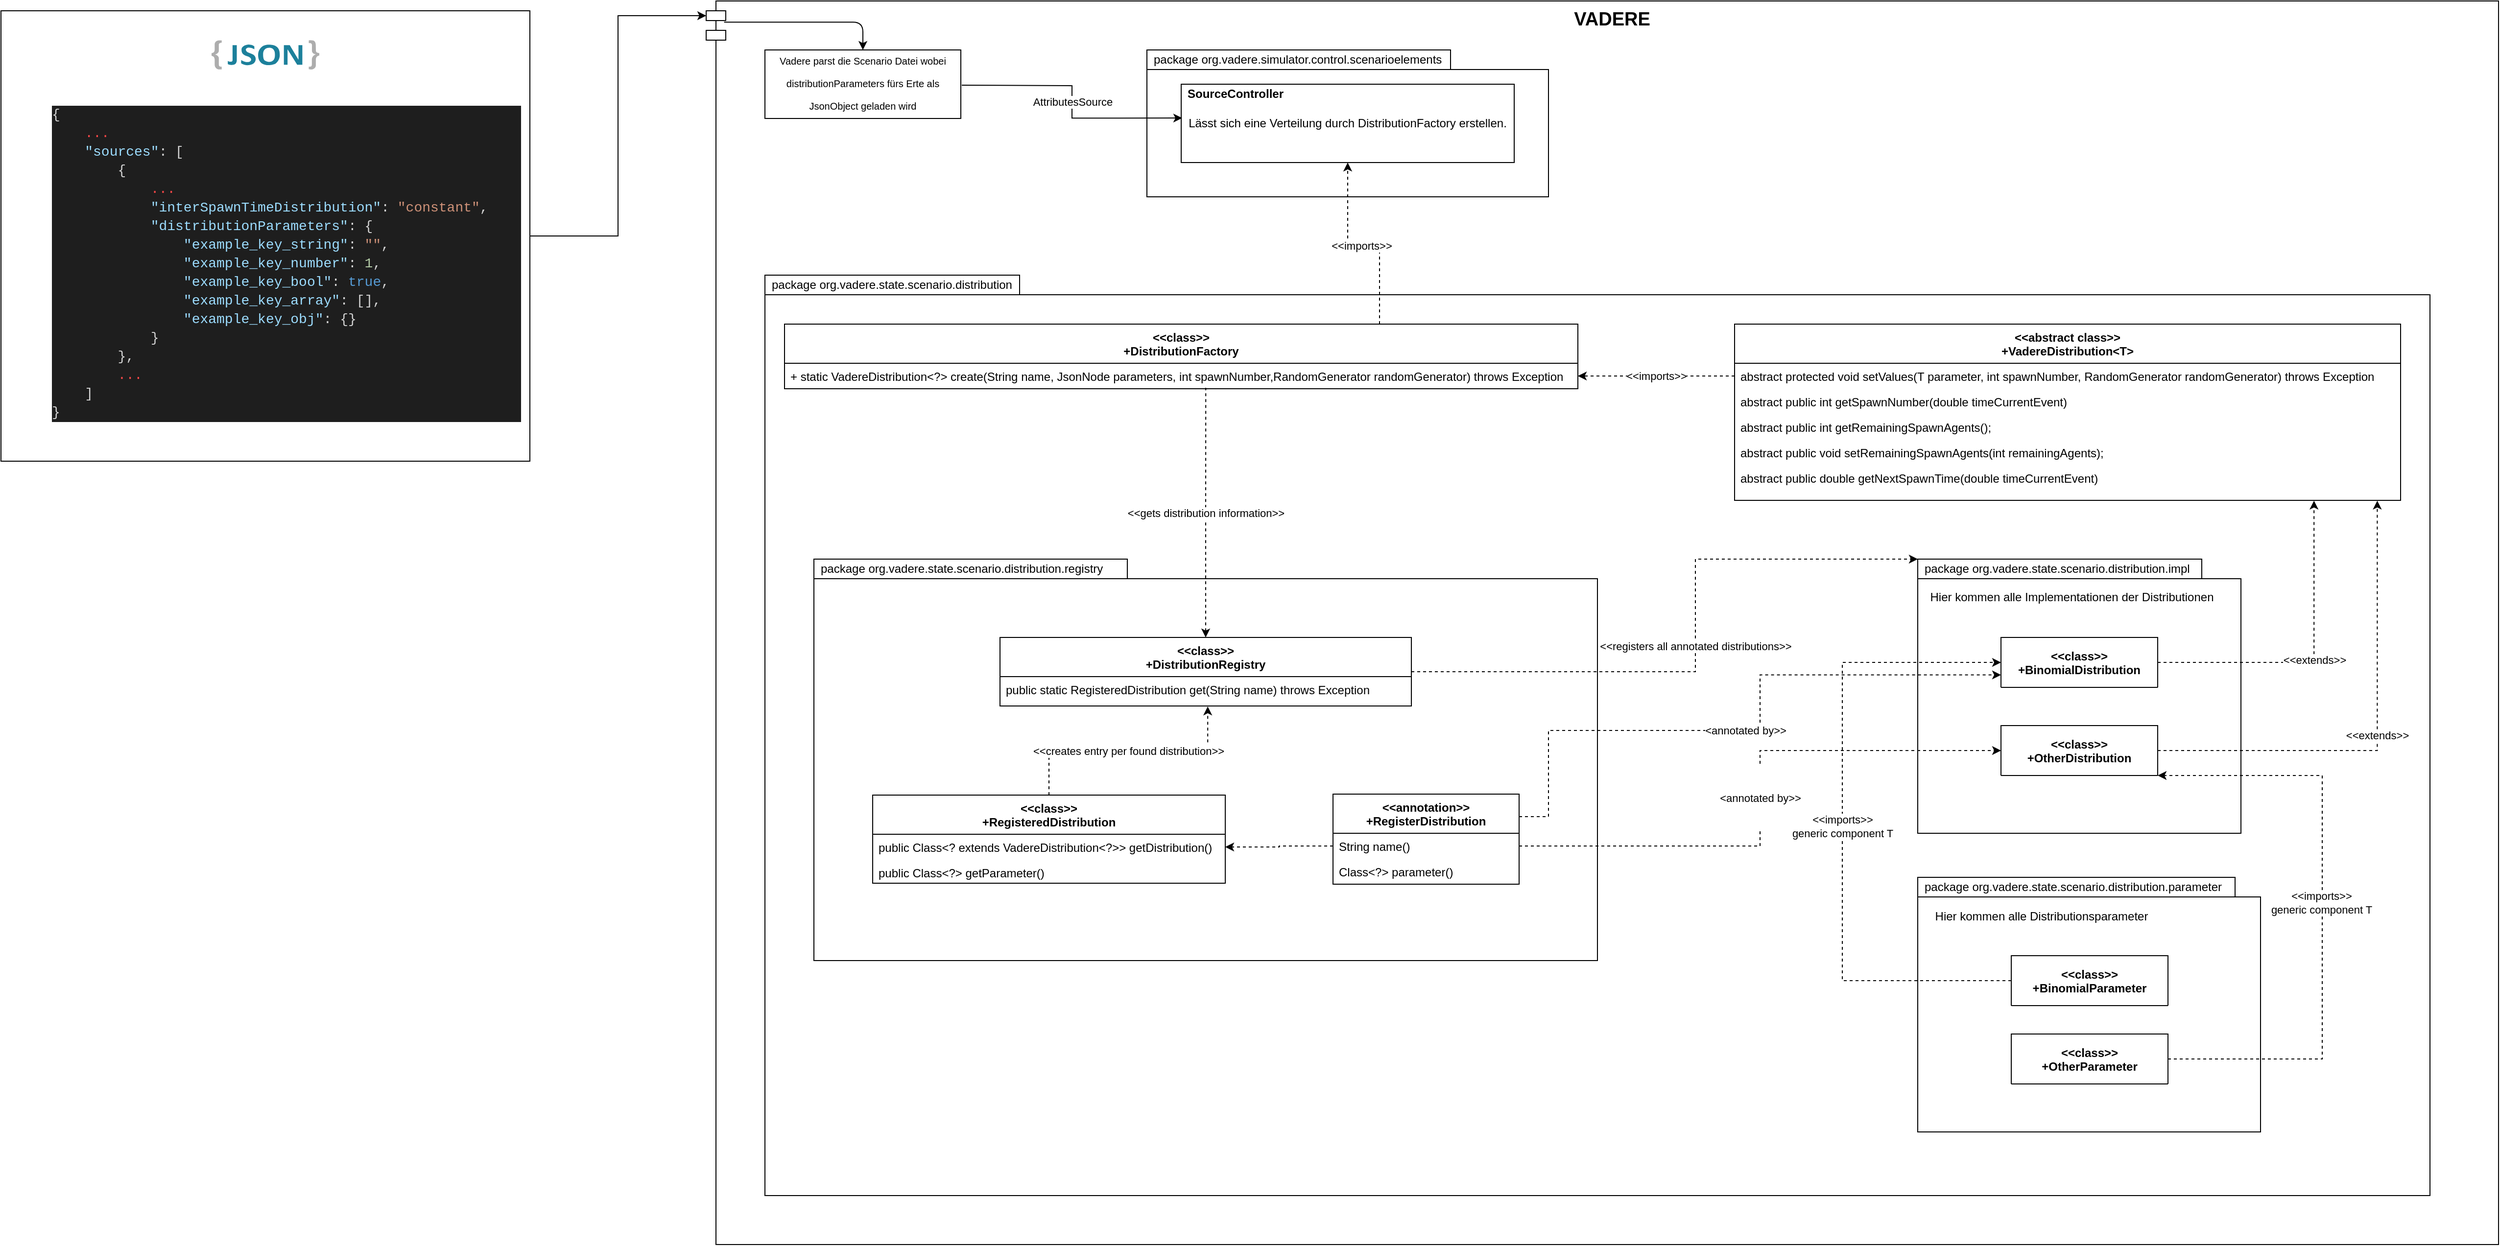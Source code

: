 <mxfile version="14.2.9" type="device"><diagram id="MNlwzvBjoiE3HZlmCZNF" name="Page-1"><mxGraphModel dx="3505" dy="1279" grid="1" gridSize="10" guides="1" tooltips="1" connect="1" arrows="1" fold="1" page="1" pageScale="1" pageWidth="827" pageHeight="1169" math="0" shadow="0"><root><mxCell id="0"/><mxCell id="1" parent="0"/><mxCell id="3C012u507usZIkR0XpaM-4" value="" style="rounded=0;whiteSpace=wrap;html=1;" parent="1" vertex="1"><mxGeometry x="30" y="20" width="540" height="460" as="geometry"/></mxCell><mxCell id="3C012u507usZIkR0XpaM-5" value="" style="dashed=0;outlineConnect=0;html=1;align=center;labelPosition=center;verticalLabelPosition=bottom;verticalAlign=top;shape=mxgraph.weblogos.json_2" parent="1" vertex="1"><mxGeometry x="245" y="50" width="110" height="30" as="geometry"/></mxCell><mxCell id="3C012u507usZIkR0XpaM-10" value="&lt;div style=&quot;color: rgb(212 , 212 , 212) ; background-color: rgb(30 , 30 , 30) ; font-family: &amp;#34;consolas&amp;#34; , &amp;#34;courier new&amp;#34; , monospace ; font-weight: normal ; font-size: 14px ; line-height: 19px&quot;&gt;&lt;div&gt;&lt;span style=&quot;color: #d4d4d4&quot;&gt;{&lt;/span&gt;&lt;/div&gt;&lt;div&gt;&lt;span style=&quot;color: #d4d4d4&quot;&gt;&amp;nbsp;&amp;nbsp;&amp;nbsp;&amp;nbsp;&lt;/span&gt;&lt;span style=&quot;color: #f44747&quot;&gt;...&lt;/span&gt;&lt;/div&gt;&lt;div&gt;&lt;span style=&quot;color: #d4d4d4&quot;&gt;&amp;nbsp;&amp;nbsp;&amp;nbsp;&amp;nbsp;&lt;/span&gt;&lt;span style=&quot;color: #9cdcfe&quot;&gt;&quot;sources&quot;&lt;/span&gt;&lt;span style=&quot;color: #d4d4d4&quot;&gt;:&amp;nbsp;[&lt;/span&gt;&lt;/div&gt;&lt;div&gt;&lt;span style=&quot;color: #d4d4d4&quot;&gt;&amp;nbsp;&amp;nbsp;&amp;nbsp;&amp;nbsp;&amp;nbsp;&amp;nbsp;&amp;nbsp;&amp;nbsp;{&lt;/span&gt;&lt;/div&gt;&lt;div&gt;&lt;span style=&quot;color: #d4d4d4&quot;&gt;&amp;nbsp;&amp;nbsp;&amp;nbsp;&amp;nbsp;&amp;nbsp;&amp;nbsp;&amp;nbsp;&amp;nbsp;&amp;nbsp;&amp;nbsp;&amp;nbsp;&amp;nbsp;&lt;/span&gt;&lt;span style=&quot;color: #f44747&quot;&gt;...&lt;/span&gt;&lt;/div&gt;&lt;div&gt;&lt;span style=&quot;color: #d4d4d4&quot;&gt;&amp;nbsp;&amp;nbsp;&amp;nbsp;&amp;nbsp;&amp;nbsp;&amp;nbsp;&amp;nbsp;&amp;nbsp;&amp;nbsp;&amp;nbsp;&amp;nbsp;&amp;nbsp;&lt;/span&gt;&lt;span style=&quot;color: #9cdcfe&quot;&gt;&quot;interSpawnTimeDistribution&quot;&lt;/span&gt;&lt;span style=&quot;color: #d4d4d4&quot;&gt;:&amp;nbsp;&lt;/span&gt;&lt;span style=&quot;color: #ce9178&quot;&gt;&quot;constant&quot;&lt;/span&gt;&lt;span style=&quot;color: #d4d4d4&quot;&gt;,&amp;nbsp;&amp;nbsp;&amp;nbsp;&amp;nbsp;&lt;/span&gt;&lt;/div&gt;&lt;div&gt;&lt;span style=&quot;color: #d4d4d4&quot;&gt;&amp;nbsp;&amp;nbsp;&amp;nbsp;&amp;nbsp;&amp;nbsp;&amp;nbsp;&amp;nbsp;&amp;nbsp;&amp;nbsp;&amp;nbsp;&amp;nbsp;&amp;nbsp;&lt;/span&gt;&lt;span style=&quot;color: #9cdcfe&quot;&gt;&quot;distributionParameters&quot;&lt;/span&gt;&lt;span style=&quot;color: #d4d4d4&quot;&gt;:&amp;nbsp;{&lt;/span&gt;&lt;/div&gt;&lt;div&gt;&lt;span style=&quot;color: #d4d4d4&quot;&gt;&amp;nbsp;&amp;nbsp;&amp;nbsp;&amp;nbsp;&amp;nbsp;&amp;nbsp;&amp;nbsp;&amp;nbsp;&amp;nbsp;&amp;nbsp;&amp;nbsp;&amp;nbsp;&amp;nbsp;&amp;nbsp;&amp;nbsp;&amp;nbsp;&lt;/span&gt;&lt;span style=&quot;color: #9cdcfe&quot;&gt;&quot;example_key_string&quot;&lt;/span&gt;&lt;span style=&quot;color: #d4d4d4&quot;&gt;:&amp;nbsp;&lt;/span&gt;&lt;span style=&quot;color: #ce9178&quot;&gt;&quot;&quot;&lt;/span&gt;&lt;span style=&quot;color: #d4d4d4&quot;&gt;,&lt;/span&gt;&lt;/div&gt;&lt;div&gt;&lt;span style=&quot;color: #d4d4d4&quot;&gt;&amp;nbsp;&amp;nbsp;&amp;nbsp;&amp;nbsp;&amp;nbsp;&amp;nbsp;&amp;nbsp;&amp;nbsp;&amp;nbsp;&amp;nbsp;&amp;nbsp;&amp;nbsp;&amp;nbsp;&amp;nbsp;&amp;nbsp;&amp;nbsp;&lt;/span&gt;&lt;span style=&quot;color: #9cdcfe&quot;&gt;&quot;&lt;/span&gt;&lt;span style=&quot;color: rgb(156 , 220 , 254)&quot;&gt;example_&lt;/span&gt;&lt;span style=&quot;color: rgb(156 , 220 , 254)&quot;&gt;key_number&quot;&lt;/span&gt;:&amp;nbsp;&lt;span style=&quot;color: rgb(181 , 206 , 168)&quot;&gt;1&lt;/span&gt;,&lt;/div&gt;&lt;div&gt;&lt;span style=&quot;color: #d4d4d4&quot;&gt;&amp;nbsp;&amp;nbsp;&amp;nbsp;&amp;nbsp;&amp;nbsp;&amp;nbsp;&amp;nbsp;&amp;nbsp;&amp;nbsp;&amp;nbsp;&amp;nbsp;&amp;nbsp;&amp;nbsp;&amp;nbsp;&amp;nbsp;&amp;nbsp;&lt;/span&gt;&lt;span style=&quot;color: #9cdcfe&quot;&gt;&quot;&lt;/span&gt;&lt;span style=&quot;color: rgb(156 , 220 , 254)&quot;&gt;example_&lt;/span&gt;&lt;span style=&quot;color: rgb(156 , 220 , 254)&quot;&gt;key_bool&quot;&lt;/span&gt;:&amp;nbsp;&lt;span style=&quot;color: rgb(86 , 156 , 214)&quot;&gt;true&lt;/span&gt;,&lt;/div&gt;&lt;div&gt;&lt;span style=&quot;color: #d4d4d4&quot;&gt;&amp;nbsp;&amp;nbsp;&amp;nbsp;&amp;nbsp;&amp;nbsp;&amp;nbsp;&amp;nbsp;&amp;nbsp;&amp;nbsp;&amp;nbsp;&amp;nbsp;&amp;nbsp;&amp;nbsp;&amp;nbsp;&amp;nbsp;&amp;nbsp;&lt;/span&gt;&lt;span style=&quot;color: #9cdcfe&quot;&gt;&quot;&lt;/span&gt;&lt;span style=&quot;color: rgb(156 , 220 , 254)&quot;&gt;example_&lt;/span&gt;&lt;span style=&quot;color: rgb(156 , 220 , 254)&quot;&gt;key_array&quot;&lt;/span&gt;:&amp;nbsp;[],&lt;/div&gt;&lt;div&gt;&lt;span style=&quot;color: #d4d4d4&quot;&gt;&amp;nbsp;&amp;nbsp;&amp;nbsp;&amp;nbsp;&amp;nbsp;&amp;nbsp;&amp;nbsp;&amp;nbsp;&amp;nbsp;&amp;nbsp;&amp;nbsp;&amp;nbsp;&amp;nbsp;&amp;nbsp;&amp;nbsp;&amp;nbsp;&lt;/span&gt;&lt;span style=&quot;color: #9cdcfe&quot;&gt;&quot;&lt;/span&gt;&lt;span style=&quot;color: rgb(156 , 220 , 254)&quot;&gt;example_&lt;/span&gt;&lt;span style=&quot;color: rgb(156 , 220 , 254)&quot;&gt;key_obj&quot;&lt;/span&gt;:&amp;nbsp;{}&lt;/div&gt;&lt;div&gt;&lt;span style=&quot;color: #d4d4d4&quot;&gt;&amp;nbsp;&amp;nbsp;&amp;nbsp;&amp;nbsp;&amp;nbsp;&amp;nbsp;&amp;nbsp;&amp;nbsp;&amp;nbsp;&amp;nbsp;&amp;nbsp;&amp;nbsp;}&lt;/span&gt;&lt;/div&gt;&lt;div&gt;&lt;span style=&quot;color: #d4d4d4&quot;&gt;&amp;nbsp;&amp;nbsp;&amp;nbsp;&amp;nbsp;&amp;nbsp;&amp;nbsp;&amp;nbsp;&amp;nbsp;},&lt;/span&gt;&lt;/div&gt;&lt;div&gt;&lt;span style=&quot;color: #d4d4d4&quot;&gt;&amp;nbsp;&amp;nbsp;&amp;nbsp;&amp;nbsp;&amp;nbsp;&amp;nbsp;&amp;nbsp;&amp;nbsp;&lt;/span&gt;&lt;span style=&quot;color: #f44747&quot;&gt;...&lt;/span&gt;&lt;/div&gt;&lt;div&gt;&lt;span style=&quot;color: #d4d4d4&quot;&gt;&amp;nbsp;&amp;nbsp;&amp;nbsp;&amp;nbsp;]&lt;/span&gt;&lt;/div&gt;&lt;div&gt;&lt;span style=&quot;color: #d4d4d4&quot;&gt;}&lt;/span&gt;&lt;/div&gt;&lt;/div&gt;" style="text;whiteSpace=wrap;html=1;" parent="1" vertex="1"><mxGeometry x="80" y="110" width="460" height="340" as="geometry"/></mxCell><mxCell id="3C012u507usZIkR0XpaM-12" style="edgeStyle=orthogonalEdgeStyle;rounded=0;orthogonalLoop=1;jettySize=auto;html=1;exitX=0;exitY=0;exitDx=0;exitDy=15;exitPerimeter=0;fontSize=19;startArrow=classic;startFill=1;endArrow=none;endFill=0;" parent="1" source="3C012u507usZIkR0XpaM-11" target="3C012u507usZIkR0XpaM-4" edge="1"><mxGeometry relative="1" as="geometry"/></mxCell><mxCell id="3C012u507usZIkR0XpaM-11" value="VADERE" style="shape=module;align=left;spacingLeft=20;align=center;verticalAlign=top;fontSize=19;fontStyle=1" parent="1" vertex="1"><mxGeometry x="750" y="10" width="1830" height="1270" as="geometry"/></mxCell><mxCell id="3C012u507usZIkR0XpaM-13" value="&lt;font size=&quot;1&quot; style=&quot;line-height: 60%&quot;&gt;Vadere parst die Scenario Datei wobei distributionParameters fürs Erte als JsonObject geladen wird&lt;/font&gt;" style="rounded=0;whiteSpace=wrap;html=1;fontSize=19;spacingTop=-6;spacing=2;" parent="1" vertex="1"><mxGeometry x="810" y="60" width="200" height="70" as="geometry"/></mxCell><mxCell id="3C012u507usZIkR0XpaM-15" value="" style="endArrow=classic;html=1;fontSize=19;entryX=0.5;entryY=0;entryDx=0;entryDy=0;exitX=0.01;exitY=0.017;exitDx=0;exitDy=0;exitPerimeter=0;edgeStyle=orthogonalEdgeStyle;" parent="1" source="3C012u507usZIkR0XpaM-11" target="3C012u507usZIkR0XpaM-13" edge="1"><mxGeometry width="50" height="50" relative="1" as="geometry"><mxPoint x="740" y="130.0" as="sourcePoint"/><mxPoint x="1070" y="262" as="targetPoint"/><Array as="points"><mxPoint x="910" y="32"/></Array></mxGeometry></mxCell><mxCell id="xg2M5rzn-hBTesCZrnm0-1" value="package org.vadere.state.scenario.distribution" style="shape=folder;xSize=90;align=left;spacingLeft=10;align=left;verticalAlign=top;spacingLeft=5;spacingTop=-4;tabWidth=260;tabHeight=20;tabPosition=left;html=1;strokeWidth=1;recursiveResize=0;" parent="1" vertex="1"><mxGeometry x="810" y="290" width="1700" height="940" as="geometry"/></mxCell><mxCell id="xg2M5rzn-hBTesCZrnm0-17" value="&lt;&lt;class&gt;&gt;&#10;+DistributionFactory" style="swimlane;fontStyle=1;childLayout=stackLayout;horizontal=1;startSize=40;fillColor=none;horizontalStack=0;resizeParent=1;resizeParentMax=0;resizeLast=0;collapsible=1;marginBottom=0;" parent="xg2M5rzn-hBTesCZrnm0-1" vertex="1"><mxGeometry x="20" y="50" width="810" height="66" as="geometry"/></mxCell><mxCell id="xg2M5rzn-hBTesCZrnm0-18" value="+ static VadereDistribution&lt;?&gt; create(String name, JsonNode parameters, int spawnNumber,RandomGenerator randomGenerator) throws Exception" style="text;strokeColor=none;fillColor=none;align=left;verticalAlign=top;spacingLeft=4;spacingRight=4;overflow=hidden;rotatable=0;points=[[0,0.5],[1,0.5]];portConstraint=eastwest;" parent="xg2M5rzn-hBTesCZrnm0-17" vertex="1"><mxGeometry y="40" width="810" height="26" as="geometry"/></mxCell><mxCell id="xg2M5rzn-hBTesCZrnm0-5" value="&lt;&lt;abstract class&gt;&gt;&#10;+VadereDistribution&lt;T&gt;" style="swimlane;fontStyle=1;childLayout=stackLayout;horizontal=1;startSize=40;fillColor=none;horizontalStack=0;resizeParent=1;resizeParentMax=0;resizeLast=0;collapsible=1;marginBottom=0;" parent="xg2M5rzn-hBTesCZrnm0-1" vertex="1"><mxGeometry x="990" y="50" width="680" height="180" as="geometry"/></mxCell><mxCell id="xg2M5rzn-hBTesCZrnm0-6" value="abstract protected void setValues(T parameter, int spawnNumber, RandomGenerator randomGenerator) throws Exception" style="text;strokeColor=none;fillColor=none;align=left;verticalAlign=top;spacingLeft=4;spacingRight=4;overflow=hidden;rotatable=0;points=[[0,0.5],[1,0.5]];portConstraint=eastwest;" parent="xg2M5rzn-hBTesCZrnm0-5" vertex="1"><mxGeometry y="40" width="680" height="26" as="geometry"/></mxCell><mxCell id="xg2M5rzn-hBTesCZrnm0-7" value="abstract public int getSpawnNumber(double timeCurrentEvent)" style="text;strokeColor=none;fillColor=none;align=left;verticalAlign=top;spacingLeft=4;spacingRight=4;overflow=hidden;rotatable=0;points=[[0,0.5],[1,0.5]];portConstraint=eastwest;" parent="xg2M5rzn-hBTesCZrnm0-5" vertex="1"><mxGeometry y="66" width="680" height="26" as="geometry"/></mxCell><mxCell id="MUZ3-fzdmoEHHcrfP8eS-114" value="abstract public int getRemainingSpawnAgents();" style="text;strokeColor=none;fillColor=none;align=left;verticalAlign=top;spacingLeft=4;spacingRight=4;overflow=hidden;rotatable=0;points=[[0,0.5],[1,0.5]];portConstraint=eastwest;" parent="xg2M5rzn-hBTesCZrnm0-5" vertex="1"><mxGeometry y="92" width="680" height="26" as="geometry"/></mxCell><mxCell id="MUZ3-fzdmoEHHcrfP8eS-115" value="abstract public void setRemainingSpawnAgents(int remainingAgents);" style="text;strokeColor=none;fillColor=none;align=left;verticalAlign=top;spacingLeft=4;spacingRight=4;overflow=hidden;rotatable=0;points=[[0,0.5],[1,0.5]];portConstraint=eastwest;" parent="xg2M5rzn-hBTesCZrnm0-5" vertex="1"><mxGeometry y="118" width="680" height="26" as="geometry"/></mxCell><mxCell id="xg2M5rzn-hBTesCZrnm0-8" value="abstract public double getNextSpawnTime(double timeCurrentEvent)&#10;" style="text;strokeColor=none;fillColor=none;align=left;verticalAlign=top;spacingLeft=4;spacingRight=4;overflow=hidden;rotatable=0;points=[[0,0.5],[1,0.5]];portConstraint=eastwest;" parent="xg2M5rzn-hBTesCZrnm0-5" vertex="1"><mxGeometry y="144" width="680" height="36" as="geometry"/></mxCell><mxCell id="MUZ3-fzdmoEHHcrfP8eS-116" value="&amp;lt;&amp;lt;imports&amp;gt;&amp;gt;" style="edgeStyle=orthogonalEdgeStyle;rounded=0;orthogonalLoop=1;jettySize=auto;html=1;exitX=0;exitY=0.5;exitDx=0;exitDy=0;entryX=1;entryY=0.5;entryDx=0;entryDy=0;dashed=1;" parent="xg2M5rzn-hBTesCZrnm0-1" source="xg2M5rzn-hBTesCZrnm0-6" target="xg2M5rzn-hBTesCZrnm0-18" edge="1"><mxGeometry relative="1" as="geometry"/></mxCell><mxCell id="MUZ3-fzdmoEHHcrfP8eS-28" value="package org.vadere.state.scenario.distribution.impl" style="shape=folder;xSize=90;align=left;spacingLeft=10;align=left;verticalAlign=top;spacingLeft=5;spacingTop=-4;tabWidth=290;tabHeight=20;tabPosition=left;html=1;strokeWidth=1;recursiveResize=0;" parent="xg2M5rzn-hBTesCZrnm0-1" vertex="1"><mxGeometry x="1177" y="290" width="330" height="280" as="geometry"/></mxCell><mxCell id="MUZ3-fzdmoEHHcrfP8eS-30" value="&amp;lt;&amp;lt;imports&amp;gt;&amp;gt;" style="edgeStyle=orthogonalEdgeStyle;rounded=0;orthogonalLoop=1;jettySize=auto;html=1;exitX=0;exitY=0.25;exitDx=0;exitDy=0;entryX=1.002;entryY=0.409;entryDx=0;entryDy=0;entryPerimeter=0;dashed=1;" parent="MUZ3-fzdmoEHHcrfP8eS-28" edge="1"><mxGeometry relative="1" as="geometry"><Array as="points"><mxPoint x="495" y="80"/><mxPoint x="495" y="77"/></Array><mxPoint x="550" y="80" as="sourcePoint"/></mxGeometry></mxCell><mxCell id="MUZ3-fzdmoEHHcrfP8eS-50" value="&amp;lt;&amp;lt;implements&amp;gt;&amp;gt;" style="edgeStyle=orthogonalEdgeStyle;rounded=0;orthogonalLoop=1;jettySize=auto;html=1;exitX=1;exitY=0.5;exitDx=0;exitDy=0;dashed=1;endArrow=none;endFill=0;startArrow=classic;startFill=1;" parent="MUZ3-fzdmoEHHcrfP8eS-28" edge="1"><mxGeometry relative="1" as="geometry"><mxPoint x="770" y="129" as="sourcePoint"/></mxGeometry></mxCell><mxCell id="MUZ3-fzdmoEHHcrfP8eS-51" value="&amp;lt;&amp;lt;imports&amp;gt;&amp;gt;" style="edgeStyle=orthogonalEdgeStyle;rounded=0;orthogonalLoop=1;jettySize=auto;html=1;exitX=0.5;exitY=0;exitDx=0;exitDy=0;entryX=0.438;entryY=1.038;entryDx=0;entryDy=0;entryPerimeter=0;dashed=1;startArrow=none;startFill=0;endArrow=classic;endFill=1;" parent="MUZ3-fzdmoEHHcrfP8eS-28" edge="1"><mxGeometry relative="1" as="geometry"><Array as="points"><mxPoint x="195" y="117"/></Array><mxPoint x="203.96" y="116.988" as="targetPoint"/></mxGeometry></mxCell><mxCell id="MUZ3-fzdmoEHHcrfP8eS-91" value="&lt;&lt;class&gt;&gt;&#10;+BinomialDistribution" style="swimlane;fontStyle=1;childLayout=stackLayout;horizontal=1;startSize=52;fillColor=none;horizontalStack=0;resizeParent=1;resizeParentMax=0;resizeLast=0;collapsible=1;marginBottom=0;" parent="MUZ3-fzdmoEHHcrfP8eS-28" vertex="1"><mxGeometry x="85" y="80" width="160" height="51" as="geometry"><mxRectangle x="260" y="390" width="150" height="52" as="alternateBounds"/></mxGeometry></mxCell><mxCell id="MUZ3-fzdmoEHHcrfP8eS-92" value="Hier kommen alle Implementationen der Distributionen" style="text;html=1;align=center;verticalAlign=middle;resizable=0;points=[];autosize=1;" parent="MUZ3-fzdmoEHHcrfP8eS-28" vertex="1"><mxGeometry x="7" y="29" width="300" height="20" as="geometry"/></mxCell><mxCell id="MUZ3-fzdmoEHHcrfP8eS-93" value="&lt;&lt;class&gt;&gt;&#10;+OtherDistribution" style="swimlane;fontStyle=1;childLayout=stackLayout;horizontal=1;startSize=52;fillColor=none;horizontalStack=0;resizeParent=1;resizeParentMax=0;resizeLast=0;collapsible=1;marginBottom=0;" parent="MUZ3-fzdmoEHHcrfP8eS-28" vertex="1"><mxGeometry x="85" y="170" width="160" height="51" as="geometry"><mxRectangle x="260" y="390" width="150" height="52" as="alternateBounds"/></mxGeometry></mxCell><mxCell id="MUZ3-fzdmoEHHcrfP8eS-117" value="&amp;lt;&amp;lt;extends&amp;gt;&amp;gt;" style="edgeStyle=orthogonalEdgeStyle;rounded=0;orthogonalLoop=1;jettySize=auto;html=1;exitX=1;exitY=0.5;exitDx=0;exitDy=0;entryX=0.87;entryY=1.009;entryDx=0;entryDy=0;entryPerimeter=0;dashed=1;" parent="xg2M5rzn-hBTesCZrnm0-1" source="MUZ3-fzdmoEHHcrfP8eS-91" target="xg2M5rzn-hBTesCZrnm0-8" edge="1"><mxGeometry relative="1" as="geometry"><Array as="points"><mxPoint x="1582" y="396"/></Array></mxGeometry></mxCell><mxCell id="MUZ3-fzdmoEHHcrfP8eS-118" value="&amp;lt;&amp;lt;extends&amp;gt;&amp;gt;" style="edgeStyle=orthogonalEdgeStyle;rounded=0;orthogonalLoop=1;jettySize=auto;html=1;exitX=1;exitY=0.5;exitDx=0;exitDy=0;entryX=0.965;entryY=1.009;entryDx=0;entryDy=0;entryPerimeter=0;dashed=1;" parent="xg2M5rzn-hBTesCZrnm0-1" source="MUZ3-fzdmoEHHcrfP8eS-93" target="xg2M5rzn-hBTesCZrnm0-8" edge="1"><mxGeometry relative="1" as="geometry"><Array as="points"><mxPoint x="1646" y="486"/></Array></mxGeometry></mxCell><mxCell id="MUZ3-fzdmoEHHcrfP8eS-60" value="package org.vadere.state.scenario.distribution.parameter&lt;br&gt;" style="shape=folder;xSize=90;align=left;spacingLeft=10;align=left;verticalAlign=top;spacingLeft=5;spacingTop=-4;tabWidth=331;tabHeight=20;tabPosition=left;html=1;strokeWidth=1;recursiveResize=0;" parent="xg2M5rzn-hBTesCZrnm0-1" vertex="1"><mxGeometry x="1177" y="615" width="350" height="260" as="geometry"/></mxCell><mxCell id="MUZ3-fzdmoEHHcrfP8eS-61" value="&amp;lt;&amp;lt;imports&amp;gt;&amp;gt;" style="edgeStyle=orthogonalEdgeStyle;rounded=0;orthogonalLoop=1;jettySize=auto;html=1;exitX=0;exitY=0.25;exitDx=0;exitDy=0;entryX=1.002;entryY=0.409;entryDx=0;entryDy=0;entryPerimeter=0;dashed=1;" parent="MUZ3-fzdmoEHHcrfP8eS-60" edge="1"><mxGeometry relative="1" as="geometry"><Array as="points"><mxPoint x="495" y="80"/><mxPoint x="495" y="77"/></Array><mxPoint x="550" y="80" as="sourcePoint"/></mxGeometry></mxCell><mxCell id="MUZ3-fzdmoEHHcrfP8eS-62" value="&amp;lt;&amp;lt;implements&amp;gt;&amp;gt;" style="edgeStyle=orthogonalEdgeStyle;rounded=0;orthogonalLoop=1;jettySize=auto;html=1;exitX=1;exitY=0.5;exitDx=0;exitDy=0;dashed=1;endArrow=none;endFill=0;startArrow=classic;startFill=1;" parent="MUZ3-fzdmoEHHcrfP8eS-60" edge="1"><mxGeometry relative="1" as="geometry"><mxPoint x="770" y="129" as="sourcePoint"/></mxGeometry></mxCell><mxCell id="MUZ3-fzdmoEHHcrfP8eS-63" value="&amp;lt;&amp;lt;imports&amp;gt;&amp;gt;" style="edgeStyle=orthogonalEdgeStyle;rounded=0;orthogonalLoop=1;jettySize=auto;html=1;exitX=0.5;exitY=0;exitDx=0;exitDy=0;entryX=0.438;entryY=1.038;entryDx=0;entryDy=0;entryPerimeter=0;dashed=1;startArrow=none;startFill=0;endArrow=classic;endFill=1;" parent="MUZ3-fzdmoEHHcrfP8eS-60" edge="1"><mxGeometry relative="1" as="geometry"><Array as="points"><mxPoint x="195" y="117"/></Array><mxPoint x="203.96" y="116.988" as="targetPoint"/></mxGeometry></mxCell><mxCell id="MUZ3-fzdmoEHHcrfP8eS-94" value="Hier kommen alle Distributionsparameter" style="text;html=1;align=center;verticalAlign=middle;resizable=0;points=[];autosize=1;" parent="MUZ3-fzdmoEHHcrfP8eS-60" vertex="1"><mxGeometry x="11" y="30" width="230" height="20" as="geometry"/></mxCell><mxCell id="MUZ3-fzdmoEHHcrfP8eS-103" value="&lt;&lt;class&gt;&gt;&#10;+BinomialParameter" style="swimlane;fontStyle=1;childLayout=stackLayout;horizontal=1;startSize=52;fillColor=none;horizontalStack=0;resizeParent=1;resizeParentMax=0;resizeLast=0;collapsible=1;marginBottom=0;" parent="MUZ3-fzdmoEHHcrfP8eS-60" vertex="1"><mxGeometry x="95.5" y="80" width="160" height="51" as="geometry"><mxRectangle x="260" y="390" width="150" height="52" as="alternateBounds"/></mxGeometry></mxCell><mxCell id="MUZ3-fzdmoEHHcrfP8eS-112" value="&lt;&lt;class&gt;&gt;&#10;+OtherParameter" style="swimlane;fontStyle=1;childLayout=stackLayout;horizontal=1;startSize=52;fillColor=none;horizontalStack=0;resizeParent=1;resizeParentMax=0;resizeLast=0;collapsible=1;marginBottom=0;" parent="MUZ3-fzdmoEHHcrfP8eS-60" vertex="1"><mxGeometry x="95.5" y="160" width="160" height="51" as="geometry"><mxRectangle x="260" y="390" width="150" height="52" as="alternateBounds"/></mxGeometry></mxCell><mxCell id="MUZ3-fzdmoEHHcrfP8eS-119" value="&amp;lt;&amp;lt;imports&amp;gt;&amp;gt;&lt;br&gt;generic component T" style="edgeStyle=orthogonalEdgeStyle;rounded=0;orthogonalLoop=1;jettySize=auto;html=1;exitX=0;exitY=0.5;exitDx=0;exitDy=0;entryX=0;entryY=0.5;entryDx=0;entryDy=0;dashed=1;" parent="xg2M5rzn-hBTesCZrnm0-1" source="MUZ3-fzdmoEHHcrfP8eS-103" target="MUZ3-fzdmoEHHcrfP8eS-91" edge="1"><mxGeometry relative="1" as="geometry"><Array as="points"><mxPoint x="1100" y="721"/><mxPoint x="1100" y="395"/></Array></mxGeometry></mxCell><mxCell id="MUZ3-fzdmoEHHcrfP8eS-120" style="edgeStyle=orthogonalEdgeStyle;rounded=0;orthogonalLoop=1;jettySize=auto;html=1;exitX=1;exitY=0.5;exitDx=0;exitDy=0;entryX=1;entryY=1;entryDx=0;entryDy=0;dashed=1;" parent="xg2M5rzn-hBTesCZrnm0-1" source="MUZ3-fzdmoEHHcrfP8eS-112" target="MUZ3-fzdmoEHHcrfP8eS-93" edge="1"><mxGeometry relative="1" as="geometry"><Array as="points"><mxPoint x="1590" y="801"/><mxPoint x="1590" y="511"/></Array></mxGeometry></mxCell><mxCell id="MUZ3-fzdmoEHHcrfP8eS-121" value="&amp;lt;&amp;lt;imports&amp;gt;&amp;gt;&lt;br&gt;generic component T" style="edgeLabel;html=1;align=center;verticalAlign=middle;resizable=0;points=[];" parent="MUZ3-fzdmoEHHcrfP8eS-120" vertex="1" connectable="0"><mxGeometry x="0.033" y="1" relative="1" as="geometry"><mxPoint as="offset"/></mxGeometry></mxCell><mxCell id="MUZ3-fzdmoEHHcrfP8eS-55" value="package org.vadere.state.scenario.distribution.registry&lt;br&gt;" style="shape=folder;xSize=90;align=left;spacingLeft=10;align=left;verticalAlign=top;spacingLeft=5;spacingTop=-4;tabWidth=320;tabHeight=20;tabPosition=left;html=1;strokeWidth=1;recursiveResize=0;" parent="xg2M5rzn-hBTesCZrnm0-1" vertex="1"><mxGeometry x="50" y="290" width="800" height="410" as="geometry"/></mxCell><mxCell id="MUZ3-fzdmoEHHcrfP8eS-57" value="&amp;lt;&amp;lt;imports&amp;gt;&amp;gt;" style="edgeStyle=orthogonalEdgeStyle;rounded=0;orthogonalLoop=1;jettySize=auto;html=1;exitX=0;exitY=0.25;exitDx=0;exitDy=0;entryX=1.002;entryY=0.409;entryDx=0;entryDy=0;entryPerimeter=0;dashed=1;" parent="MUZ3-fzdmoEHHcrfP8eS-55" edge="1"><mxGeometry relative="1" as="geometry"><Array as="points"><mxPoint x="495" y="80"/><mxPoint x="495" y="77"/></Array><mxPoint x="550" y="80" as="sourcePoint"/></mxGeometry></mxCell><mxCell id="MUZ3-fzdmoEHHcrfP8eS-58" value="&amp;lt;&amp;lt;implements&amp;gt;&amp;gt;" style="edgeStyle=orthogonalEdgeStyle;rounded=0;orthogonalLoop=1;jettySize=auto;html=1;exitX=1;exitY=0.5;exitDx=0;exitDy=0;dashed=1;endArrow=none;endFill=0;startArrow=classic;startFill=1;" parent="MUZ3-fzdmoEHHcrfP8eS-55" edge="1"><mxGeometry relative="1" as="geometry"><mxPoint x="770" y="129" as="sourcePoint"/></mxGeometry></mxCell><mxCell id="MUZ3-fzdmoEHHcrfP8eS-59" value="&amp;lt;&amp;lt;imports&amp;gt;&amp;gt;" style="edgeStyle=orthogonalEdgeStyle;rounded=0;orthogonalLoop=1;jettySize=auto;html=1;exitX=0.5;exitY=0;exitDx=0;exitDy=0;entryX=0.438;entryY=1.038;entryDx=0;entryDy=0;entryPerimeter=0;dashed=1;startArrow=none;startFill=0;endArrow=classic;endFill=1;" parent="MUZ3-fzdmoEHHcrfP8eS-55" edge="1"><mxGeometry relative="1" as="geometry"><Array as="points"><mxPoint x="195" y="117"/></Array><mxPoint x="203.96" y="116.988" as="targetPoint"/></mxGeometry></mxCell><mxCell id="MUZ3-fzdmoEHHcrfP8eS-125" value="&lt;&lt;class&gt;&gt;&#10;+DistributionRegistry" style="swimlane;fontStyle=1;childLayout=stackLayout;horizontal=1;startSize=40;fillColor=none;horizontalStack=0;resizeParent=1;resizeParentMax=0;resizeLast=0;collapsible=1;marginBottom=0;" parent="MUZ3-fzdmoEHHcrfP8eS-55" vertex="1"><mxGeometry x="190" y="80" width="420" height="70" as="geometry"/></mxCell><mxCell id="MUZ3-fzdmoEHHcrfP8eS-126" value="public static RegisteredDistribution get(String name) throws Exception" style="text;strokeColor=none;fillColor=none;align=left;verticalAlign=top;spacingLeft=4;spacingRight=4;overflow=hidden;rotatable=0;points=[[0,0.5],[1,0.5]];portConstraint=eastwest;" parent="MUZ3-fzdmoEHHcrfP8eS-125" vertex="1"><mxGeometry y="40" width="420" height="30" as="geometry"/></mxCell><mxCell id="_bXgmmO_ElbIb_G4nfg2-5" value="&lt;&lt;annotation&gt;&gt;&#10;+RegisterDistribution" style="swimlane;fontStyle=1;childLayout=stackLayout;horizontal=1;startSize=40;fillColor=none;horizontalStack=0;resizeParent=1;resizeParentMax=0;resizeLast=0;collapsible=1;marginBottom=0;" vertex="1" parent="MUZ3-fzdmoEHHcrfP8eS-55"><mxGeometry x="530" y="240" width="190" height="92" as="geometry"/></mxCell><mxCell id="_bXgmmO_ElbIb_G4nfg2-6" value="String name()" style="text;strokeColor=none;fillColor=none;align=left;verticalAlign=top;spacingLeft=4;spacingRight=4;overflow=hidden;rotatable=0;points=[[0,0.5],[1,0.5]];portConstraint=eastwest;" vertex="1" parent="_bXgmmO_ElbIb_G4nfg2-5"><mxGeometry y="40" width="190" height="26" as="geometry"/></mxCell><mxCell id="_bXgmmO_ElbIb_G4nfg2-7" value="Class&lt;?&gt; parameter()" style="text;strokeColor=none;fillColor=none;align=left;verticalAlign=top;spacingLeft=4;spacingRight=4;overflow=hidden;rotatable=0;points=[[0,0.5],[1,0.5]];portConstraint=eastwest;" vertex="1" parent="_bXgmmO_ElbIb_G4nfg2-5"><mxGeometry y="66" width="190" height="26" as="geometry"/></mxCell><mxCell id="_bXgmmO_ElbIb_G4nfg2-15" value="&amp;lt;&amp;lt;creates entry per found distribution&amp;gt;&amp;gt;" style="edgeStyle=orthogonalEdgeStyle;rounded=0;orthogonalLoop=1;jettySize=auto;html=1;exitX=0.5;exitY=0;exitDx=0;exitDy=0;entryX=0.505;entryY=1.015;entryDx=0;entryDy=0;entryPerimeter=0;dashed=1;" edge="1" parent="MUZ3-fzdmoEHHcrfP8eS-55" source="_bXgmmO_ElbIb_G4nfg2-11" target="MUZ3-fzdmoEHHcrfP8eS-126"><mxGeometry relative="1" as="geometry"/></mxCell><mxCell id="_bXgmmO_ElbIb_G4nfg2-11" value="&lt;&lt;class&gt;&gt;&#10;+RegisteredDistribution" style="swimlane;fontStyle=1;childLayout=stackLayout;horizontal=1;startSize=40;fillColor=none;horizontalStack=0;resizeParent=1;resizeParentMax=0;resizeLast=0;collapsible=1;marginBottom=0;" vertex="1" parent="MUZ3-fzdmoEHHcrfP8eS-55"><mxGeometry x="60" y="241" width="360" height="90" as="geometry"/></mxCell><mxCell id="_bXgmmO_ElbIb_G4nfg2-12" value="public Class&lt;? extends VadereDistribution&lt;?&gt;&gt; getDistribution()" style="text;strokeColor=none;fillColor=none;align=left;verticalAlign=top;spacingLeft=4;spacingRight=4;overflow=hidden;rotatable=0;points=[[0,0.5],[1,0.5]];portConstraint=eastwest;" vertex="1" parent="_bXgmmO_ElbIb_G4nfg2-11"><mxGeometry y="40" width="360" height="26" as="geometry"/></mxCell><mxCell id="_bXgmmO_ElbIb_G4nfg2-13" value="public Class&lt;?&gt; getParameter()" style="text;strokeColor=none;fillColor=none;align=left;verticalAlign=top;spacingLeft=4;spacingRight=4;overflow=hidden;rotatable=0;points=[[0,0.5],[1,0.5]];portConstraint=eastwest;" vertex="1" parent="_bXgmmO_ElbIb_G4nfg2-11"><mxGeometry y="66" width="360" height="24" as="geometry"/></mxCell><mxCell id="_bXgmmO_ElbIb_G4nfg2-24" style="edgeStyle=orthogonalEdgeStyle;rounded=0;orthogonalLoop=1;jettySize=auto;html=1;exitX=0;exitY=0.5;exitDx=0;exitDy=0;entryX=1;entryY=0.5;entryDx=0;entryDy=0;dashed=1;startArrow=none;startFill=0;endArrow=classic;endFill=1;" edge="1" parent="MUZ3-fzdmoEHHcrfP8eS-55" source="_bXgmmO_ElbIb_G4nfg2-6" target="_bXgmmO_ElbIb_G4nfg2-12"><mxGeometry relative="1" as="geometry"><Array as="points"><mxPoint x="475" y="293"/><mxPoint x="475" y="294"/></Array></mxGeometry></mxCell><mxCell id="_bXgmmO_ElbIb_G4nfg2-16" value="&#10;&#10;&lt;span style=&quot;color: rgb(0, 0, 0); font-family: helvetica; font-size: 11px; font-style: normal; font-weight: 400; letter-spacing: normal; text-align: center; text-indent: 0px; text-transform: none; word-spacing: 0px; background-color: rgb(255, 255, 255); display: inline; float: none;&quot;&gt;&amp;lt;annotated by&amp;gt;&amp;gt;&lt;/span&gt;&#10;&#10;" style="edgeStyle=orthogonalEdgeStyle;rounded=0;orthogonalLoop=1;jettySize=auto;html=1;exitX=1;exitY=0.5;exitDx=0;exitDy=0;entryX=0;entryY=0.5;entryDx=0;entryDy=0;dashed=1;endArrow=classic;endFill=1;" edge="1" parent="xg2M5rzn-hBTesCZrnm0-1" source="_bXgmmO_ElbIb_G4nfg2-6" target="MUZ3-fzdmoEHHcrfP8eS-93"><mxGeometry relative="1" as="geometry"/></mxCell><mxCell id="_bXgmmO_ElbIb_G4nfg2-19" value="&amp;lt;annotated by&amp;gt;&amp;gt;" style="edgeStyle=orthogonalEdgeStyle;rounded=0;orthogonalLoop=1;jettySize=auto;html=1;exitX=1;exitY=0.25;exitDx=0;exitDy=0;entryX=0;entryY=0.75;entryDx=0;entryDy=0;dashed=1;endArrow=classic;endFill=1;" edge="1" parent="xg2M5rzn-hBTesCZrnm0-1" source="_bXgmmO_ElbIb_G4nfg2-5" target="MUZ3-fzdmoEHHcrfP8eS-91"><mxGeometry relative="1" as="geometry"><Array as="points"><mxPoint x="800" y="553"/><mxPoint x="800" y="465"/><mxPoint x="1016" y="465"/><mxPoint x="1016" y="408"/></Array></mxGeometry></mxCell><mxCell id="_bXgmmO_ElbIb_G4nfg2-21" value="&amp;lt;&amp;lt;registers all annotated distributions&amp;gt;&amp;gt;" style="edgeStyle=orthogonalEdgeStyle;rounded=0;orthogonalLoop=1;jettySize=auto;html=1;exitX=1;exitY=0.5;exitDx=0;exitDy=0;entryX=0;entryY=0;entryDx=0;entryDy=0;entryPerimeter=0;dashed=1;endArrow=classic;endFill=1;" edge="1" parent="xg2M5rzn-hBTesCZrnm0-1" source="MUZ3-fzdmoEHHcrfP8eS-125" target="MUZ3-fzdmoEHHcrfP8eS-28"><mxGeometry relative="1" as="geometry"><Array as="points"><mxPoint x="950" y="405"/><mxPoint x="950" y="290"/></Array></mxGeometry></mxCell><mxCell id="_bXgmmO_ElbIb_G4nfg2-22" value="&amp;lt;&amp;lt;gets distribution information&amp;gt;&amp;gt;" style="edgeStyle=orthogonalEdgeStyle;rounded=0;orthogonalLoop=1;jettySize=auto;html=1;exitX=0.5;exitY=0;exitDx=0;exitDy=0;entryX=0.531;entryY=0.962;entryDx=0;entryDy=0;entryPerimeter=0;dashed=1;endArrow=none;endFill=0;startArrow=classic;startFill=1;" edge="1" parent="xg2M5rzn-hBTesCZrnm0-1" source="MUZ3-fzdmoEHHcrfP8eS-125" target="xg2M5rzn-hBTesCZrnm0-18"><mxGeometry relative="1" as="geometry"/></mxCell><mxCell id="xg2M5rzn-hBTesCZrnm0-66" value="package org.vadere.simulator.control.scenarioelements" style="shape=folder;xSize=90;align=left;spacingLeft=10;align=left;verticalAlign=top;spacingLeft=5;spacingTop=-4;tabWidth=310;tabHeight=20;tabPosition=left;html=1;strokeWidth=1;recursiveResize=0;" parent="1" vertex="1"><mxGeometry x="1200" y="60" width="410" height="150" as="geometry"/></mxCell><mxCell id="xg2M5rzn-hBTesCZrnm0-70" value="Lässt sich eine Verteilung durch DistributionFactory erstellen." style="rounded=0;whiteSpace=wrap;html=1;" parent="1" vertex="1"><mxGeometry x="1235" y="95" width="340" height="80" as="geometry"/></mxCell><mxCell id="xg2M5rzn-hBTesCZrnm0-71" value="&lt;b&gt;SourceController&lt;/b&gt;" style="text;html=1;align=center;verticalAlign=middle;resizable=0;points=[];autosize=1;" parent="1" vertex="1"><mxGeometry x="1235" y="95" width="110" height="20" as="geometry"/></mxCell><mxCell id="xg2M5rzn-hBTesCZrnm0-73" value="AttributesSource" style="edgeStyle=orthogonalEdgeStyle;rounded=0;orthogonalLoop=1;jettySize=auto;html=1;exitX=1;exitY=0.5;exitDx=0;exitDy=0;startArrow=none;startFill=0;endArrow=classic;endFill=1;entryX=0.003;entryY=0.432;entryDx=0;entryDy=0;entryPerimeter=0;" parent="1" target="xg2M5rzn-hBTesCZrnm0-70" edge="1"><mxGeometry relative="1" as="geometry"><mxPoint x="1011" y="96" as="sourcePoint"/><mxPoint x="1121" y="136" as="targetPoint"/></mxGeometry></mxCell><mxCell id="_bXgmmO_ElbIb_G4nfg2-23" value="&amp;lt;&amp;lt;imports&amp;gt;&amp;gt;" style="edgeStyle=orthogonalEdgeStyle;rounded=0;orthogonalLoop=1;jettySize=auto;html=1;exitX=0.75;exitY=0;exitDx=0;exitDy=0;dashed=1;startArrow=none;startFill=0;endArrow=classic;endFill=1;entryX=0.5;entryY=1;entryDx=0;entryDy=0;" edge="1" parent="1" source="xg2M5rzn-hBTesCZrnm0-17" target="xg2M5rzn-hBTesCZrnm0-70"><mxGeometry relative="1" as="geometry"><Array as="points"><mxPoint x="1438" y="260"/><mxPoint x="1405" y="260"/></Array></mxGeometry></mxCell></root></mxGraphModel></diagram></mxfile>